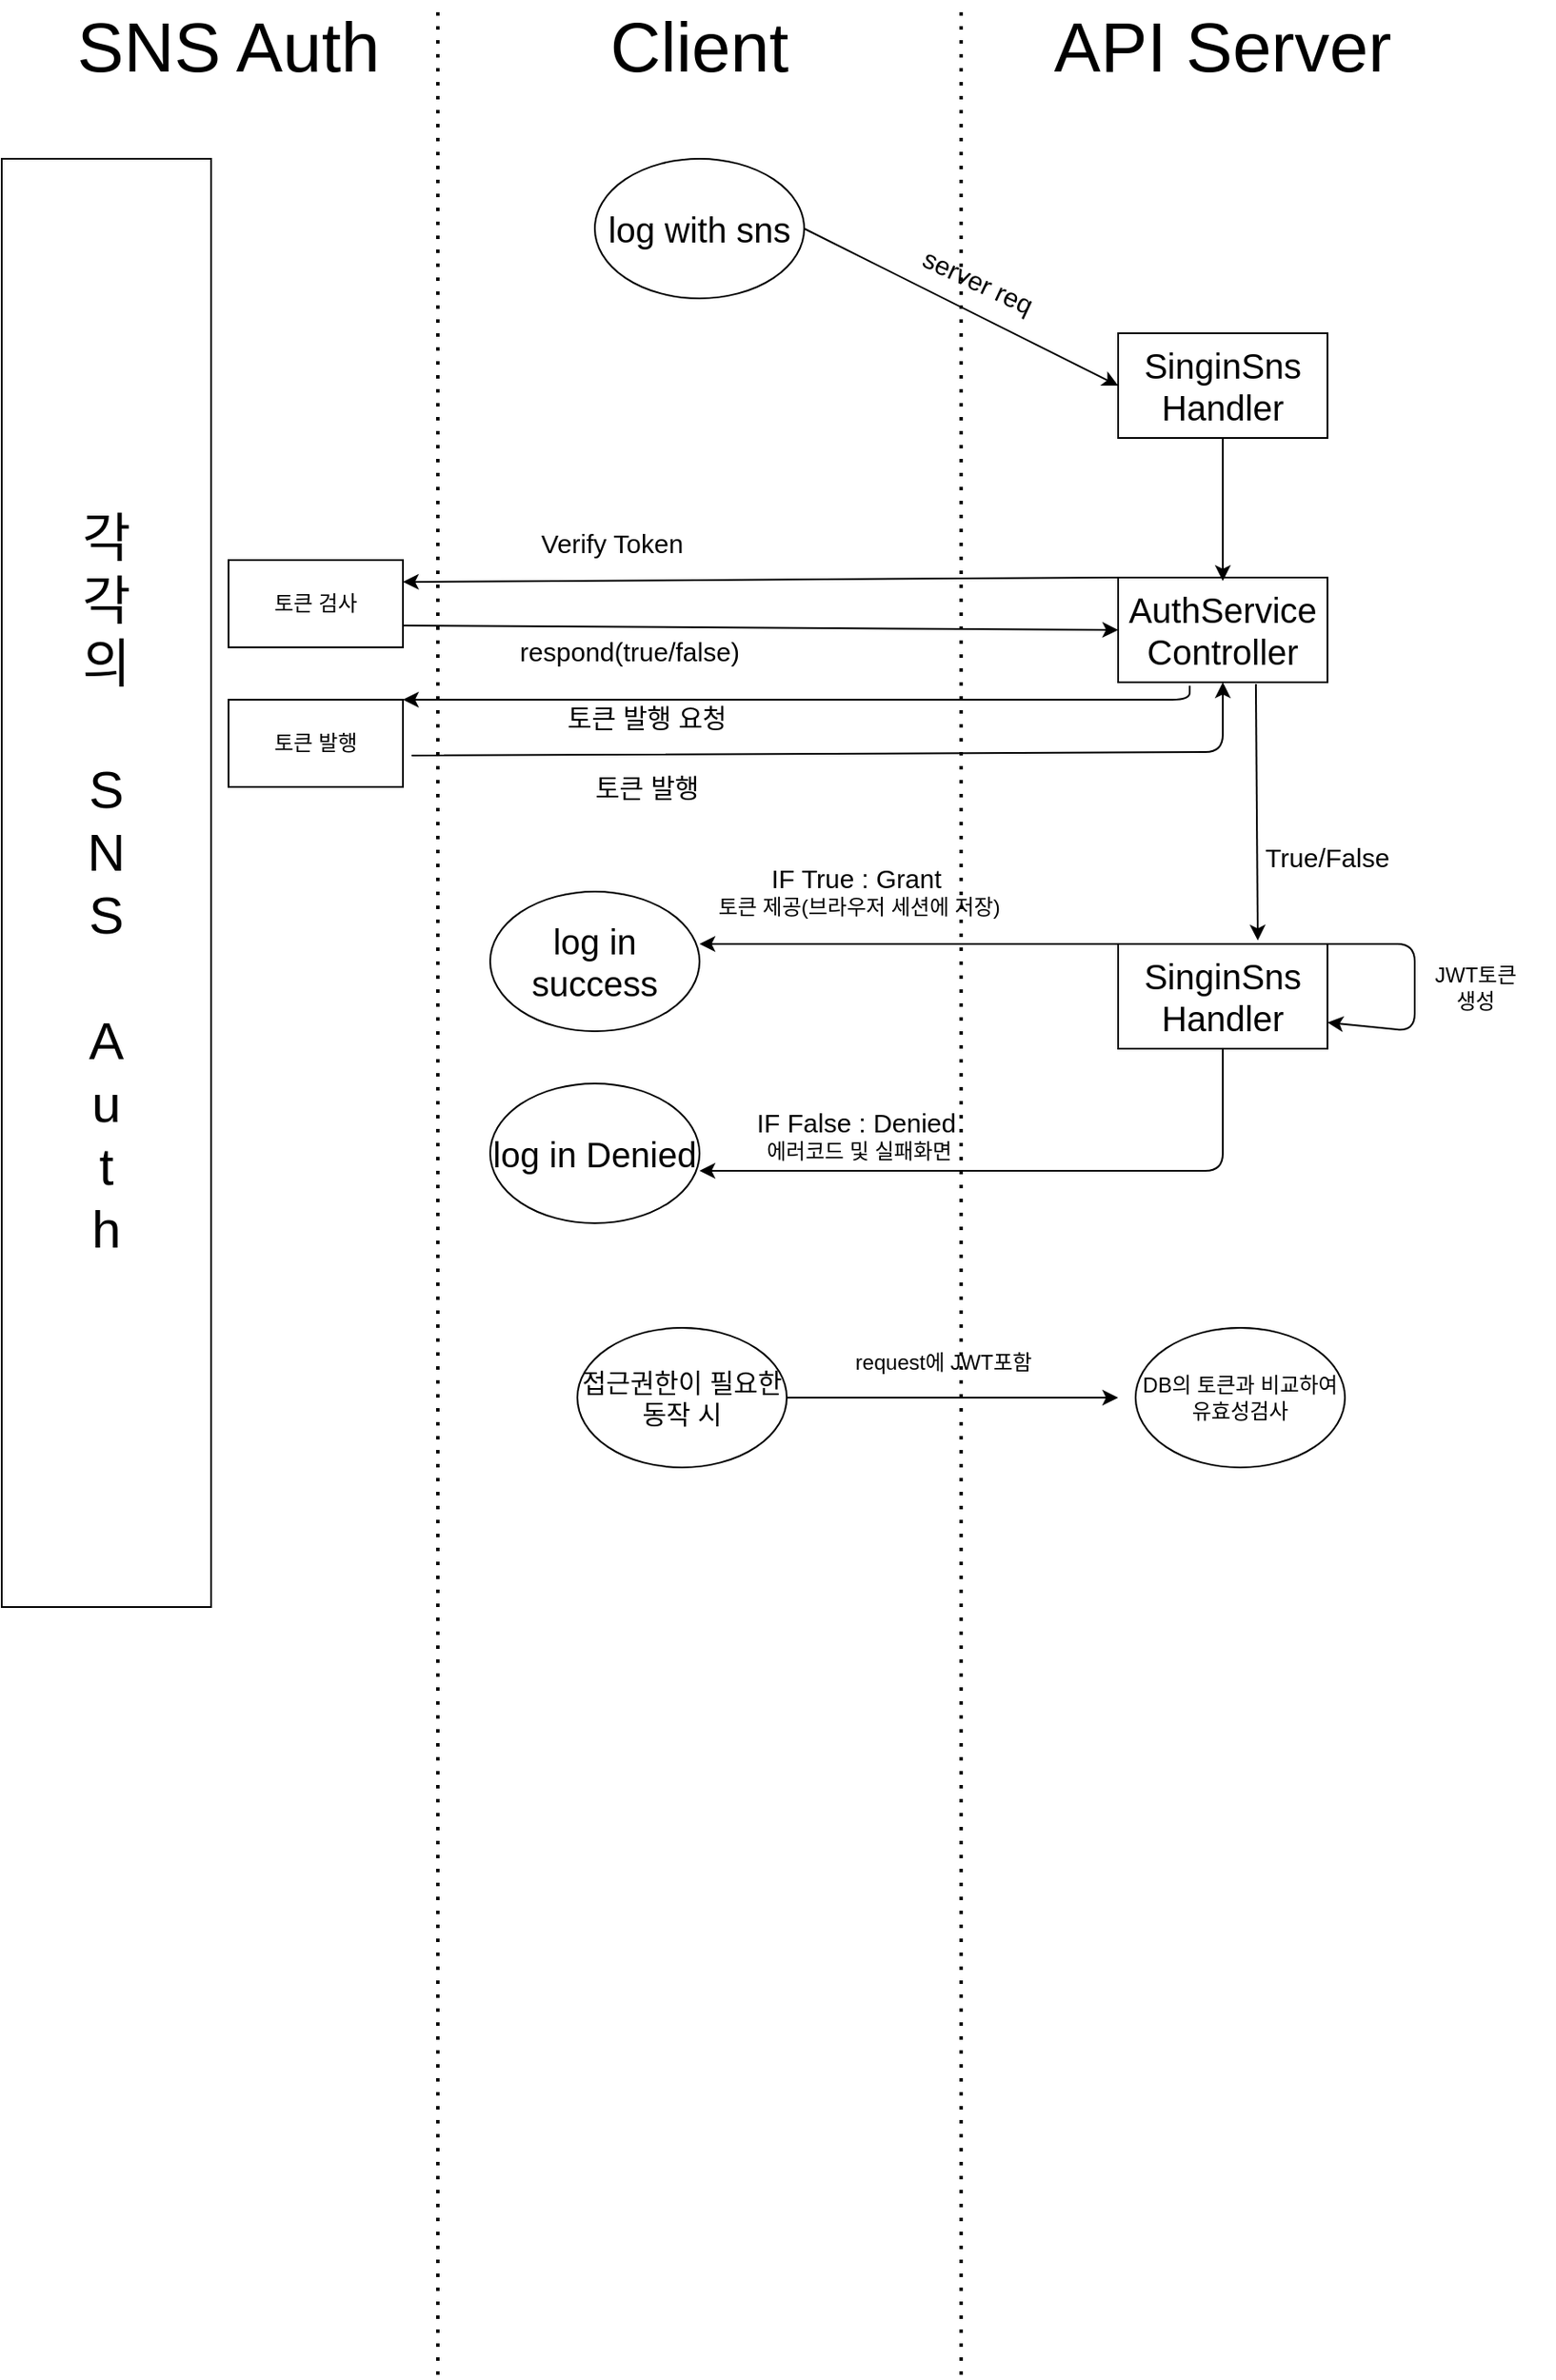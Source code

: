 <mxfile version="14.1.9" type="github">
  <diagram id="C5RBs43oDa-KdzZeNtuy" name="Page-1">
    <mxGraphModel dx="1350" dy="804" grid="1" gridSize="10" guides="1" tooltips="1" connect="1" arrows="1" fold="1" page="1" pageScale="1" pageWidth="827" pageHeight="1169" math="0" shadow="0">
      <root>
        <mxCell id="WIyWlLk6GJQsqaUBKTNV-0" />
        <mxCell id="WIyWlLk6GJQsqaUBKTNV-1" parent="WIyWlLk6GJQsqaUBKTNV-0" />
        <mxCell id="Nbk6abaK6ACKOXlTuhbF-16" value="" style="endArrow=none;dashed=1;html=1;dashPattern=1 3;strokeWidth=2;" edge="1" parent="WIyWlLk6GJQsqaUBKTNV-1">
          <mxGeometry width="50" height="50" relative="1" as="geometry">
            <mxPoint x="250" y="1390" as="sourcePoint" />
            <mxPoint x="250" y="30" as="targetPoint" />
          </mxGeometry>
        </mxCell>
        <mxCell id="Nbk6abaK6ACKOXlTuhbF-17" value="" style="endArrow=none;dashed=1;html=1;dashPattern=1 3;strokeWidth=2;" edge="1" parent="WIyWlLk6GJQsqaUBKTNV-1">
          <mxGeometry width="50" height="50" relative="1" as="geometry">
            <mxPoint x="550" y="1390" as="sourcePoint" />
            <mxPoint x="550" y="30" as="targetPoint" />
          </mxGeometry>
        </mxCell>
        <mxCell id="Nbk6abaK6ACKOXlTuhbF-18" value="&lt;font style=&quot;font-size: 40px&quot;&gt;SNS Auth&lt;br&gt;&lt;/font&gt;" style="text;html=1;strokeColor=none;fillColor=none;align=center;verticalAlign=middle;whiteSpace=wrap;rounded=0;" vertex="1" parent="WIyWlLk6GJQsqaUBKTNV-1">
          <mxGeometry x="30" y="30" width="200" height="50" as="geometry" />
        </mxCell>
        <mxCell id="Nbk6abaK6ACKOXlTuhbF-19" value="&lt;font style=&quot;font-size: 40px&quot;&gt;Client&lt;/font&gt;" style="text;html=1;strokeColor=none;fillColor=none;align=center;verticalAlign=middle;whiteSpace=wrap;rounded=0;" vertex="1" parent="WIyWlLk6GJQsqaUBKTNV-1">
          <mxGeometry x="300" y="30" width="200" height="50" as="geometry" />
        </mxCell>
        <mxCell id="Nbk6abaK6ACKOXlTuhbF-20" value="&lt;font style=&quot;font-size: 40px&quot;&gt;API Server&lt;/font&gt;" style="text;html=1;strokeColor=none;fillColor=none;align=center;verticalAlign=middle;whiteSpace=wrap;rounded=0;" vertex="1" parent="WIyWlLk6GJQsqaUBKTNV-1">
          <mxGeometry x="600" y="30" width="200" height="50" as="geometry" />
        </mxCell>
        <mxCell id="Nbk6abaK6ACKOXlTuhbF-21" value="&lt;font style=&quot;font-size: 20px&quot;&gt;log with sns&lt;/font&gt;" style="ellipse;whiteSpace=wrap;html=1;" vertex="1" parent="WIyWlLk6GJQsqaUBKTNV-1">
          <mxGeometry x="340" y="120" width="120" height="80" as="geometry" />
        </mxCell>
        <mxCell id="Nbk6abaK6ACKOXlTuhbF-22" value="&lt;font style=&quot;font-size: 20px&quot;&gt;SinginSns Handler&lt;/font&gt;" style="rounded=0;whiteSpace=wrap;html=1;" vertex="1" parent="WIyWlLk6GJQsqaUBKTNV-1">
          <mxGeometry x="640" y="220" width="120" height="60" as="geometry" />
        </mxCell>
        <mxCell id="Nbk6abaK6ACKOXlTuhbF-23" value="" style="endArrow=classic;html=1;exitX=1;exitY=0.5;exitDx=0;exitDy=0;entryX=0;entryY=0.5;entryDx=0;entryDy=0;" edge="1" parent="WIyWlLk6GJQsqaUBKTNV-1" source="Nbk6abaK6ACKOXlTuhbF-21" target="Nbk6abaK6ACKOXlTuhbF-22">
          <mxGeometry width="50" height="50" relative="1" as="geometry">
            <mxPoint x="640" y="400" as="sourcePoint" />
            <mxPoint x="690" y="350" as="targetPoint" />
          </mxGeometry>
        </mxCell>
        <mxCell id="Nbk6abaK6ACKOXlTuhbF-24" value="&lt;font style=&quot;font-size: 15px&quot;&gt;server req&lt;/font&gt;" style="text;html=1;strokeColor=none;fillColor=none;align=center;verticalAlign=middle;whiteSpace=wrap;rounded=0;rotation=25;" vertex="1" parent="WIyWlLk6GJQsqaUBKTNV-1">
          <mxGeometry x="460" y="180" width="200" height="20" as="geometry" />
        </mxCell>
        <mxCell id="Nbk6abaK6ACKOXlTuhbF-25" value="&lt;div&gt;&lt;font style=&quot;font-size: 20px&quot;&gt;AuthService&lt;/font&gt;&lt;/div&gt;&lt;div&gt;&lt;font style=&quot;font-size: 20px&quot;&gt;Controller&lt;br&gt;&lt;/font&gt;&lt;/div&gt;" style="rounded=0;whiteSpace=wrap;html=1;" vertex="1" parent="WIyWlLk6GJQsqaUBKTNV-1">
          <mxGeometry x="640" y="360" width="120" height="60" as="geometry" />
        </mxCell>
        <mxCell id="Nbk6abaK6ACKOXlTuhbF-28" value="&lt;div style=&quot;font-size: 30px&quot;&gt;&lt;font style=&quot;font-size: 30px&quot;&gt;각&lt;/font&gt;&lt;/div&gt;&lt;div style=&quot;font-size: 30px&quot;&gt;&lt;font style=&quot;font-size: 30px&quot;&gt;각&lt;/font&gt;&lt;/div&gt;&lt;div style=&quot;font-size: 30px&quot;&gt;&lt;font style=&quot;font-size: 30px&quot;&gt;의&lt;/font&gt;&lt;/div&gt;&lt;div style=&quot;font-size: 30px&quot;&gt;&lt;font style=&quot;font-size: 30px&quot;&gt;&lt;br&gt;&lt;/font&gt;&lt;/div&gt;&lt;div style=&quot;font-size: 30px&quot;&gt;&lt;font style=&quot;font-size: 30px&quot;&gt;S&lt;/font&gt;&lt;/div&gt;&lt;div style=&quot;font-size: 30px&quot;&gt;&lt;font style=&quot;font-size: 30px&quot;&gt;N&lt;/font&gt;&lt;/div&gt;&lt;div style=&quot;font-size: 30px&quot;&gt;&lt;font style=&quot;font-size: 30px&quot;&gt;S&lt;/font&gt;&lt;/div&gt;&lt;div style=&quot;font-size: 30px&quot;&gt;&lt;font style=&quot;font-size: 30px&quot;&gt;&lt;br&gt;&lt;/font&gt;&lt;/div&gt;&lt;div style=&quot;font-size: 30px&quot;&gt;&lt;font style=&quot;font-size: 30px&quot;&gt;A&lt;/font&gt;&lt;/div&gt;&lt;div style=&quot;font-size: 30px&quot;&gt;&lt;font style=&quot;font-size: 30px&quot;&gt;u&lt;/font&gt;&lt;/div&gt;&lt;div style=&quot;font-size: 30px&quot;&gt;&lt;font style=&quot;font-size: 30px&quot;&gt;t&lt;/font&gt;&lt;/div&gt;&lt;div style=&quot;font-size: 30px&quot;&gt;&lt;font style=&quot;font-size: 30px&quot;&gt;h&lt;br&gt;&lt;/font&gt;&lt;/div&gt;" style="rounded=0;whiteSpace=wrap;html=1;" vertex="1" parent="WIyWlLk6GJQsqaUBKTNV-1">
          <mxGeometry y="120" width="120" height="830" as="geometry" />
        </mxCell>
        <mxCell id="Nbk6abaK6ACKOXlTuhbF-29" value="&lt;font style=&quot;font-size: 15px&quot;&gt;Verify Token&lt;br&gt;&lt;/font&gt;" style="text;html=1;strokeColor=none;fillColor=none;align=center;verticalAlign=middle;whiteSpace=wrap;rounded=0;rotation=0;" vertex="1" parent="WIyWlLk6GJQsqaUBKTNV-1">
          <mxGeometry x="250" y="330" width="200" height="20" as="geometry" />
        </mxCell>
        <mxCell id="Nbk6abaK6ACKOXlTuhbF-30" value="&lt;font style=&quot;font-size: 15px&quot;&gt;respond(true/false)&lt;/font&gt;" style="text;html=1;strokeColor=none;fillColor=none;align=center;verticalAlign=middle;whiteSpace=wrap;rounded=0;rotation=0;" vertex="1" parent="WIyWlLk6GJQsqaUBKTNV-1">
          <mxGeometry x="260" y="392" width="200" height="20" as="geometry" />
        </mxCell>
        <mxCell id="Nbk6abaK6ACKOXlTuhbF-33" value="&lt;font style=&quot;font-size: 20px&quot;&gt;log in success&lt;br&gt;&lt;/font&gt;" style="ellipse;whiteSpace=wrap;html=1;" vertex="1" parent="WIyWlLk6GJQsqaUBKTNV-1">
          <mxGeometry x="280" y="540" width="120" height="80" as="geometry" />
        </mxCell>
        <mxCell id="Nbk6abaK6ACKOXlTuhbF-34" value="&lt;font style=&quot;font-size: 15px&quot;&gt;IF True : Grant&lt;br&gt;&lt;/font&gt;&amp;nbsp;토큰 제공(브라우저 세션에 저장)" style="text;html=1;strokeColor=none;fillColor=none;align=center;verticalAlign=middle;whiteSpace=wrap;rounded=0;rotation=0;" vertex="1" parent="WIyWlLk6GJQsqaUBKTNV-1">
          <mxGeometry x="390" y="530" width="200" height="20" as="geometry" />
        </mxCell>
        <mxCell id="Nbk6abaK6ACKOXlTuhbF-37" value="&lt;font style=&quot;font-size: 20px&quot;&gt;log in Denied&lt;br&gt;&lt;/font&gt;" style="ellipse;whiteSpace=wrap;html=1;" vertex="1" parent="WIyWlLk6GJQsqaUBKTNV-1">
          <mxGeometry x="280" y="650" width="120" height="80" as="geometry" />
        </mxCell>
        <mxCell id="Nbk6abaK6ACKOXlTuhbF-40" value="" style="endArrow=none;dashed=1;html=1;dashPattern=1 3;strokeWidth=2;" edge="1" parent="WIyWlLk6GJQsqaUBKTNV-1">
          <mxGeometry width="50" height="50" relative="1" as="geometry">
            <mxPoint x="130" y="410" as="sourcePoint" />
            <mxPoint x="130" y="410" as="targetPoint" />
          </mxGeometry>
        </mxCell>
        <mxCell id="Nbk6abaK6ACKOXlTuhbF-43" value="토큰 검사" style="rounded=0;whiteSpace=wrap;html=1;" vertex="1" parent="WIyWlLk6GJQsqaUBKTNV-1">
          <mxGeometry x="130" y="350" width="100" height="50" as="geometry" />
        </mxCell>
        <mxCell id="Nbk6abaK6ACKOXlTuhbF-47" value="토큰 발행" style="rounded=0;whiteSpace=wrap;html=1;" vertex="1" parent="WIyWlLk6GJQsqaUBKTNV-1">
          <mxGeometry x="130" y="430" width="100" height="50" as="geometry" />
        </mxCell>
        <mxCell id="Nbk6abaK6ACKOXlTuhbF-48" value="&lt;font style=&quot;font-size: 15px&quot;&gt;토큰 발행 요청&lt;/font&gt;" style="text;html=1;strokeColor=none;fillColor=none;align=center;verticalAlign=middle;whiteSpace=wrap;rounded=0;rotation=0;" vertex="1" parent="WIyWlLk6GJQsqaUBKTNV-1">
          <mxGeometry x="270" y="430" width="200" height="20" as="geometry" />
        </mxCell>
        <mxCell id="Nbk6abaK6ACKOXlTuhbF-50" value="&lt;font style=&quot;font-size: 15px&quot;&gt;토큰 발행&lt;br&gt;&lt;/font&gt;" style="text;html=1;strokeColor=none;fillColor=none;align=center;verticalAlign=middle;whiteSpace=wrap;rounded=0;rotation=0;" vertex="1" parent="WIyWlLk6GJQsqaUBKTNV-1">
          <mxGeometry x="270" y="470" width="200" height="20" as="geometry" />
        </mxCell>
        <mxCell id="Nbk6abaK6ACKOXlTuhbF-51" value="" style="endArrow=classic;html=1;entryX=1;entryY=0.25;entryDx=0;entryDy=0;exitX=0;exitY=0;exitDx=0;exitDy=0;" edge="1" parent="WIyWlLk6GJQsqaUBKTNV-1" source="Nbk6abaK6ACKOXlTuhbF-25" target="Nbk6abaK6ACKOXlTuhbF-43">
          <mxGeometry width="50" height="50" relative="1" as="geometry">
            <mxPoint x="630" y="363" as="sourcePoint" />
            <mxPoint x="690" y="440" as="targetPoint" />
          </mxGeometry>
        </mxCell>
        <mxCell id="Nbk6abaK6ACKOXlTuhbF-52" value="" style="endArrow=classic;html=1;exitX=1;exitY=0.75;exitDx=0;exitDy=0;entryX=0;entryY=0.5;entryDx=0;entryDy=0;" edge="1" parent="WIyWlLk6GJQsqaUBKTNV-1" source="Nbk6abaK6ACKOXlTuhbF-43" target="Nbk6abaK6ACKOXlTuhbF-25">
          <mxGeometry width="50" height="50" relative="1" as="geometry">
            <mxPoint x="640" y="490" as="sourcePoint" />
            <mxPoint x="690" y="440" as="targetPoint" />
          </mxGeometry>
        </mxCell>
        <mxCell id="Nbk6abaK6ACKOXlTuhbF-56" value="" style="endArrow=classic;html=1;exitX=0.342;exitY=1.033;exitDx=0;exitDy=0;exitPerimeter=0;entryX=1;entryY=0;entryDx=0;entryDy=0;" edge="1" parent="WIyWlLk6GJQsqaUBKTNV-1" source="Nbk6abaK6ACKOXlTuhbF-25" target="Nbk6abaK6ACKOXlTuhbF-47">
          <mxGeometry width="50" height="50" relative="1" as="geometry">
            <mxPoint x="640" y="490" as="sourcePoint" />
            <mxPoint x="690" y="440" as="targetPoint" />
            <Array as="points">
              <mxPoint x="681" y="430" />
            </Array>
          </mxGeometry>
        </mxCell>
        <mxCell id="Nbk6abaK6ACKOXlTuhbF-57" value="" style="endArrow=classic;html=1;entryX=0.5;entryY=1;entryDx=0;entryDy=0;exitX=1.05;exitY=0.64;exitDx=0;exitDy=0;exitPerimeter=0;" edge="1" parent="WIyWlLk6GJQsqaUBKTNV-1" source="Nbk6abaK6ACKOXlTuhbF-47" target="Nbk6abaK6ACKOXlTuhbF-25">
          <mxGeometry width="50" height="50" relative="1" as="geometry">
            <mxPoint x="640" y="490" as="sourcePoint" />
            <mxPoint x="690" y="440" as="targetPoint" />
            <Array as="points">
              <mxPoint x="700" y="460" />
            </Array>
          </mxGeometry>
        </mxCell>
        <mxCell id="Nbk6abaK6ACKOXlTuhbF-58" value="&lt;font style=&quot;font-size: 20px&quot;&gt;SinginSns Handler&lt;/font&gt;" style="rounded=0;whiteSpace=wrap;html=1;" vertex="1" parent="WIyWlLk6GJQsqaUBKTNV-1">
          <mxGeometry x="640" y="570" width="120" height="60" as="geometry" />
        </mxCell>
        <mxCell id="Nbk6abaK6ACKOXlTuhbF-59" value="" style="endArrow=classic;html=1;exitX=0.5;exitY=1;exitDx=0;exitDy=0;" edge="1" parent="WIyWlLk6GJQsqaUBKTNV-1" source="Nbk6abaK6ACKOXlTuhbF-22">
          <mxGeometry width="50" height="50" relative="1" as="geometry">
            <mxPoint x="640" y="580" as="sourcePoint" />
            <mxPoint x="700" y="362" as="targetPoint" />
          </mxGeometry>
        </mxCell>
        <mxCell id="Nbk6abaK6ACKOXlTuhbF-60" value="" style="endArrow=classic;html=1;exitX=0.658;exitY=1.017;exitDx=0;exitDy=0;exitPerimeter=0;entryX=0.667;entryY=-0.033;entryDx=0;entryDy=0;entryPerimeter=0;" edge="1" parent="WIyWlLk6GJQsqaUBKTNV-1" source="Nbk6abaK6ACKOXlTuhbF-25" target="Nbk6abaK6ACKOXlTuhbF-58">
          <mxGeometry width="50" height="50" relative="1" as="geometry">
            <mxPoint x="640" y="580" as="sourcePoint" />
            <mxPoint x="690" y="530" as="targetPoint" />
          </mxGeometry>
        </mxCell>
        <mxCell id="Nbk6abaK6ACKOXlTuhbF-61" value="&lt;font style=&quot;font-size: 15px&quot;&gt;True/False&lt;/font&gt;" style="text;html=1;strokeColor=none;fillColor=none;align=center;verticalAlign=middle;whiteSpace=wrap;rounded=0;rotation=0;" vertex="1" parent="WIyWlLk6GJQsqaUBKTNV-1">
          <mxGeometry x="700" y="510" width="120" height="20" as="geometry" />
        </mxCell>
        <mxCell id="Nbk6abaK6ACKOXlTuhbF-62" value="&lt;font style=&quot;font-size: 15px&quot;&gt;IF False : Denied&lt;br&gt;&lt;/font&gt;&amp;nbsp;에러코드 및 실패화면" style="text;html=1;strokeColor=none;fillColor=none;align=center;verticalAlign=middle;whiteSpace=wrap;rounded=0;rotation=0;" vertex="1" parent="WIyWlLk6GJQsqaUBKTNV-1">
          <mxGeometry x="390" y="670" width="200" height="20" as="geometry" />
        </mxCell>
        <mxCell id="Nbk6abaK6ACKOXlTuhbF-63" value="" style="endArrow=classic;html=1;entryX=1;entryY=0.375;entryDx=0;entryDy=0;exitX=0;exitY=0;exitDx=0;exitDy=0;entryPerimeter=0;" edge="1" parent="WIyWlLk6GJQsqaUBKTNV-1" source="Nbk6abaK6ACKOXlTuhbF-58" target="Nbk6abaK6ACKOXlTuhbF-33">
          <mxGeometry width="50" height="50" relative="1" as="geometry">
            <mxPoint x="630" y="580" as="sourcePoint" />
            <mxPoint x="620" y="584.5" as="targetPoint" />
          </mxGeometry>
        </mxCell>
        <mxCell id="Nbk6abaK6ACKOXlTuhbF-64" value="" style="endArrow=classic;html=1;exitX=0.5;exitY=1;exitDx=0;exitDy=0;" edge="1" parent="WIyWlLk6GJQsqaUBKTNV-1" source="Nbk6abaK6ACKOXlTuhbF-58">
          <mxGeometry width="50" height="50" relative="1" as="geometry">
            <mxPoint x="630" y="700" as="sourcePoint" />
            <mxPoint x="400" y="700" as="targetPoint" />
            <Array as="points">
              <mxPoint x="700" y="700" />
            </Array>
          </mxGeometry>
        </mxCell>
        <mxCell id="Nbk6abaK6ACKOXlTuhbF-65" value="" style="endArrow=classic;html=1;exitX=1;exitY=0;exitDx=0;exitDy=0;entryX=1;entryY=0.75;entryDx=0;entryDy=0;" edge="1" parent="WIyWlLk6GJQsqaUBKTNV-1" source="Nbk6abaK6ACKOXlTuhbF-58" target="Nbk6abaK6ACKOXlTuhbF-58">
          <mxGeometry width="50" height="50" relative="1" as="geometry">
            <mxPoint x="640" y="750" as="sourcePoint" />
            <mxPoint x="800" y="650" as="targetPoint" />
            <Array as="points">
              <mxPoint x="810" y="570" />
              <mxPoint x="810" y="620" />
            </Array>
          </mxGeometry>
        </mxCell>
        <mxCell id="Nbk6abaK6ACKOXlTuhbF-66" value="&lt;div&gt;JWT토큰&lt;/div&gt;&lt;div&gt;생성&lt;/div&gt;" style="text;html=1;strokeColor=none;fillColor=none;align=center;verticalAlign=middle;whiteSpace=wrap;rounded=0;rotation=0;" vertex="1" parent="WIyWlLk6GJQsqaUBKTNV-1">
          <mxGeometry x="800" y="585" width="90" height="20" as="geometry" />
        </mxCell>
        <mxCell id="Nbk6abaK6ACKOXlTuhbF-67" value="&lt;div style=&quot;font-size: 15px&quot;&gt;&lt;font style=&quot;font-size: 15px&quot;&gt;접&lt;/font&gt;&lt;font style=&quot;font-size: 15px&quot;&gt;근권한이 필요한&lt;/font&gt;&lt;/div&gt;&lt;div style=&quot;font-size: 15px&quot;&gt;&lt;font style=&quot;font-size: 15px&quot;&gt;동작 시&lt;br&gt;&lt;/font&gt;&lt;/div&gt;" style="ellipse;whiteSpace=wrap;html=1;" vertex="1" parent="WIyWlLk6GJQsqaUBKTNV-1">
          <mxGeometry x="330" y="790" width="120" height="80" as="geometry" />
        </mxCell>
        <mxCell id="Nbk6abaK6ACKOXlTuhbF-68" value="" style="endArrow=classic;html=1;exitX=1;exitY=0.5;exitDx=0;exitDy=0;" edge="1" parent="WIyWlLk6GJQsqaUBKTNV-1" source="Nbk6abaK6ACKOXlTuhbF-67">
          <mxGeometry width="50" height="50" relative="1" as="geometry">
            <mxPoint x="640" y="750" as="sourcePoint" />
            <mxPoint x="640" y="830" as="targetPoint" />
            <Array as="points" />
          </mxGeometry>
        </mxCell>
        <mxCell id="Nbk6abaK6ACKOXlTuhbF-69" value="&lt;div&gt;DB의 토큰과 비교하여&lt;/div&gt;&lt;div&gt;유효성검사&lt;br&gt;&lt;/div&gt;" style="ellipse;whiteSpace=wrap;html=1;" vertex="1" parent="WIyWlLk6GJQsqaUBKTNV-1">
          <mxGeometry x="650" y="790" width="120" height="80" as="geometry" />
        </mxCell>
        <mxCell id="Nbk6abaK6ACKOXlTuhbF-70" value="request에 JWT포함" style="text;html=1;strokeColor=none;fillColor=none;align=center;verticalAlign=middle;whiteSpace=wrap;rounded=0;" vertex="1" parent="WIyWlLk6GJQsqaUBKTNV-1">
          <mxGeometry x="480" y="800" width="120" height="20" as="geometry" />
        </mxCell>
      </root>
    </mxGraphModel>
  </diagram>
</mxfile>
